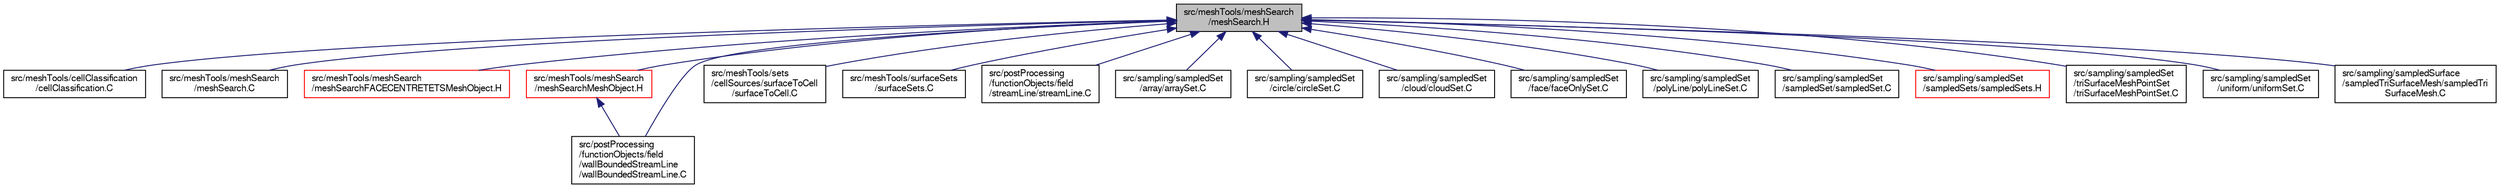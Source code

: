 digraph "src/meshTools/meshSearch/meshSearch.H"
{
  bgcolor="transparent";
  edge [fontname="FreeSans",fontsize="10",labelfontname="FreeSans",labelfontsize="10"];
  node [fontname="FreeSans",fontsize="10",shape=record];
  Node222 [label="src/meshTools/meshSearch\l/meshSearch.H",height=0.2,width=0.4,color="black", fillcolor="grey75", style="filled", fontcolor="black"];
  Node222 -> Node223 [dir="back",color="midnightblue",fontsize="10",style="solid",fontname="FreeSans"];
  Node223 [label="src/meshTools/cellClassification\l/cellClassification.C",height=0.2,width=0.4,color="black",URL="$a07412.html"];
  Node222 -> Node224 [dir="back",color="midnightblue",fontsize="10",style="solid",fontname="FreeSans"];
  Node224 [label="src/meshTools/meshSearch\l/meshSearch.C",height=0.2,width=0.4,color="black",URL="$a07622.html"];
  Node222 -> Node225 [dir="back",color="midnightblue",fontsize="10",style="solid",fontname="FreeSans"];
  Node225 [label="src/meshTools/meshSearch\l/meshSearchFACECENTRETETSMeshObject.H",height=0.2,width=0.4,color="red",URL="$a07631.html"];
  Node222 -> Node227 [dir="back",color="midnightblue",fontsize="10",style="solid",fontname="FreeSans"];
  Node227 [label="src/meshTools/meshSearch\l/meshSearchMeshObject.H",height=0.2,width=0.4,color="red",URL="$a07637.html"];
  Node227 -> Node230 [dir="back",color="midnightblue",fontsize="10",style="solid",fontname="FreeSans"];
  Node230 [label="src/postProcessing\l/functionObjects/field\l/wallBoundedStreamLine\l/wallBoundedStreamLine.C",height=0.2,width=0.4,color="black",URL="$a13469.html"];
  Node222 -> Node231 [dir="back",color="midnightblue",fontsize="10",style="solid",fontname="FreeSans"];
  Node231 [label="src/meshTools/sets\l/cellSources/surfaceToCell\l/surfaceToCell.C",height=0.2,width=0.4,color="black",URL="$a07946.html"];
  Node222 -> Node232 [dir="back",color="midnightblue",fontsize="10",style="solid",fontname="FreeSans"];
  Node232 [label="src/meshTools/surfaceSets\l/surfaceSets.C",height=0.2,width=0.4,color="black",URL="$a08162.html"];
  Node222 -> Node233 [dir="back",color="midnightblue",fontsize="10",style="solid",fontname="FreeSans"];
  Node233 [label="src/postProcessing\l/functionObjects/field\l/streamLine/streamLine.C",height=0.2,width=0.4,color="black",URL="$a13418.html"];
  Node222 -> Node230 [dir="back",color="midnightblue",fontsize="10",style="solid",fontname="FreeSans"];
  Node222 -> Node234 [dir="back",color="midnightblue",fontsize="10",style="solid",fontname="FreeSans"];
  Node234 [label="src/sampling/sampledSet\l/array/arraySet.C",height=0.2,width=0.4,color="black",URL="$a14600.html"];
  Node222 -> Node235 [dir="back",color="midnightblue",fontsize="10",style="solid",fontname="FreeSans"];
  Node235 [label="src/sampling/sampledSet\l/circle/circleSet.C",height=0.2,width=0.4,color="black",URL="$a14606.html"];
  Node222 -> Node236 [dir="back",color="midnightblue",fontsize="10",style="solid",fontname="FreeSans"];
  Node236 [label="src/sampling/sampledSet\l/cloud/cloudSet.C",height=0.2,width=0.4,color="black",URL="$a14612.html"];
  Node222 -> Node237 [dir="back",color="midnightblue",fontsize="10",style="solid",fontname="FreeSans"];
  Node237 [label="src/sampling/sampledSet\l/face/faceOnlySet.C",height=0.2,width=0.4,color="black",URL="$a14618.html"];
  Node222 -> Node238 [dir="back",color="midnightblue",fontsize="10",style="solid",fontname="FreeSans"];
  Node238 [label="src/sampling/sampledSet\l/polyLine/polyLineSet.C",height=0.2,width=0.4,color="black",URL="$a14648.html"];
  Node222 -> Node239 [dir="back",color="midnightblue",fontsize="10",style="solid",fontname="FreeSans"];
  Node239 [label="src/sampling/sampledSet\l/sampledSet/sampledSet.C",height=0.2,width=0.4,color="black",URL="$a14654.html"];
  Node222 -> Node240 [dir="back",color="midnightblue",fontsize="10",style="solid",fontname="FreeSans"];
  Node240 [label="src/sampling/sampledSet\l/sampledSets/sampledSets.H",height=0.2,width=0.4,color="red",URL="$a14666.html"];
  Node222 -> Node247 [dir="back",color="midnightblue",fontsize="10",style="solid",fontname="FreeSans"];
  Node247 [label="src/sampling/sampledSet\l/triSurfaceMeshPointSet\l/triSurfaceMeshPointSet.C",height=0.2,width=0.4,color="black",URL="$a14681.html"];
  Node222 -> Node248 [dir="back",color="midnightblue",fontsize="10",style="solid",fontname="FreeSans"];
  Node248 [label="src/sampling/sampledSet\l/uniform/uniformSet.C",height=0.2,width=0.4,color="black",URL="$a14687.html"];
  Node222 -> Node249 [dir="back",color="midnightblue",fontsize="10",style="solid",fontname="FreeSans"];
  Node249 [label="src/sampling/sampledSurface\l/sampledTriSurfaceMesh/sampledTri\lSurfaceMesh.C",height=0.2,width=0.4,color="black",URL="$a14804.html"];
}
